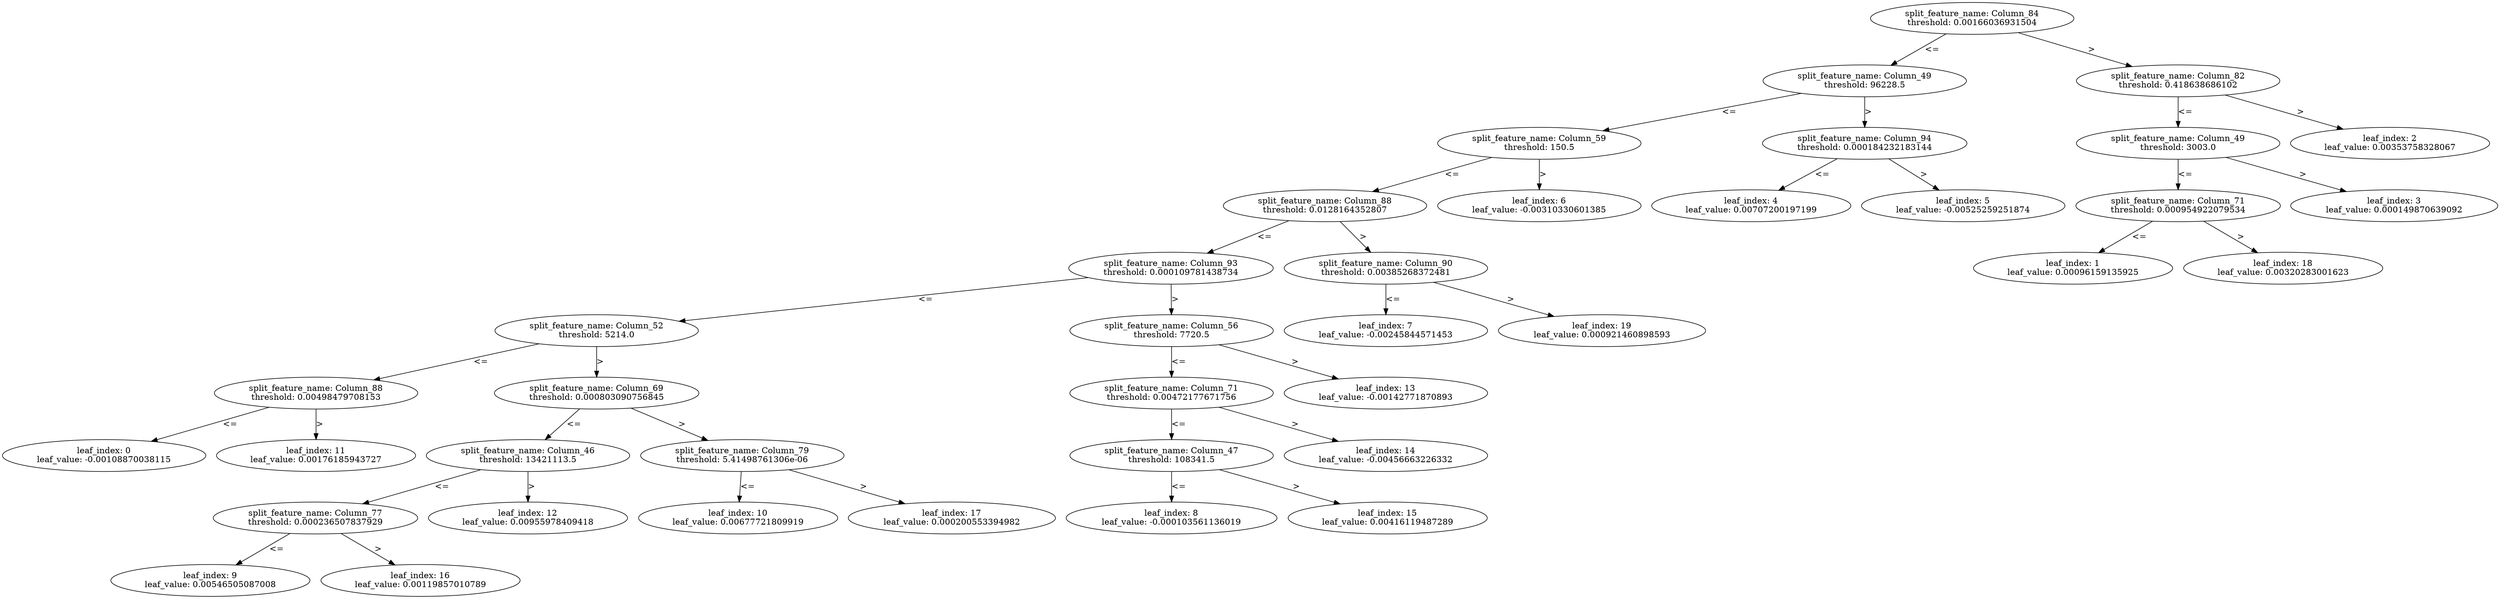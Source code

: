 digraph Tree92 {
	split0 [label="split_feature_name: Column_84\nthreshold: 0.00166036931504"]
	split3 [label="split_feature_name: Column_49\nthreshold: 96228.5"]
	split5 [label="split_feature_name: Column_59\nthreshold: 150.5"]
	split6 [label="split_feature_name: Column_88\nthreshold: 0.0128164352807"]
	split7 [label="split_feature_name: Column_93\nthreshold: 0.000109781438734"]
	split8 [label="split_feature_name: Column_52\nthreshold: 5214.0"]
	split10 [label="split_feature_name: Column_88\nthreshold: 0.00498479708153"]
	leaf0 [label="leaf_index: 0\nleaf_value: -0.00108870038115"]
	split10 -> leaf0 [label="<="]
	leaf11 [label="leaf_index: 11\nleaf_value: 0.00176185943727"]
	split10 -> leaf11 [label=">"]
	split8 -> split10 [label="<="]
	split9 [label="split_feature_name: Column_69\nthreshold: 0.000803090756845"]
	split11 [label="split_feature_name: Column_46\nthreshold: 13421113.5"]
	split15 [label="split_feature_name: Column_77\nthreshold: 0.000236507837929"]
	leaf9 [label="leaf_index: 9\nleaf_value: 0.00546505087008"]
	split15 -> leaf9 [label="<="]
	leaf16 [label="leaf_index: 16\nleaf_value: 0.00119857010789"]
	split15 -> leaf16 [label=">"]
	split11 -> split15 [label="<="]
	leaf12 [label="leaf_index: 12\nleaf_value: 0.00955978409418"]
	split11 -> leaf12 [label=">"]
	split9 -> split11 [label="<="]
	split16 [label="split_feature_name: Column_79\nthreshold: 5.41498761306e-06"]
	leaf10 [label="leaf_index: 10\nleaf_value: 0.00677721809919"]
	split16 -> leaf10 [label="<="]
	leaf17 [label="leaf_index: 17\nleaf_value: 0.000200553394982"]
	split16 -> leaf17 [label=">"]
	split9 -> split16 [label=">"]
	split8 -> split9 [label=">"]
	split7 -> split8 [label="<="]
	split12 [label="split_feature_name: Column_56\nthreshold: 7720.5"]
	split13 [label="split_feature_name: Column_71\nthreshold: 0.00472177671756"]
	split14 [label="split_feature_name: Column_47\nthreshold: 108341.5"]
	leaf8 [label="leaf_index: 8\nleaf_value: -0.000103561136019"]
	split14 -> leaf8 [label="<="]
	leaf15 [label="leaf_index: 15\nleaf_value: 0.00416119487289"]
	split14 -> leaf15 [label=">"]
	split13 -> split14 [label="<="]
	leaf14 [label="leaf_index: 14\nleaf_value: -0.00456663226332"]
	split13 -> leaf14 [label=">"]
	split12 -> split13 [label="<="]
	leaf13 [label="leaf_index: 13\nleaf_value: -0.00142771870893"]
	split12 -> leaf13 [label=">"]
	split7 -> split12 [label=">"]
	split6 -> split7 [label="<="]
	split18 [label="split_feature_name: Column_90\nthreshold: 0.00385268372481"]
	leaf7 [label="leaf_index: 7\nleaf_value: -0.00245844571453"]
	split18 -> leaf7 [label="<="]
	leaf19 [label="leaf_index: 19\nleaf_value: 0.000921460898593"]
	split18 -> leaf19 [label=">"]
	split6 -> split18 [label=">"]
	split5 -> split6 [label="<="]
	leaf6 [label="leaf_index: 6\nleaf_value: -0.00310330601385"]
	split5 -> leaf6 [label=">"]
	split3 -> split5 [label="<="]
	split4 [label="split_feature_name: Column_94\nthreshold: 0.000184232183144"]
	leaf4 [label="leaf_index: 4\nleaf_value: 0.00707200197199"]
	split4 -> leaf4 [label="<="]
	leaf5 [label="leaf_index: 5\nleaf_value: -0.00525259251874"]
	split4 -> leaf5 [label=">"]
	split3 -> split4 [label=">"]
	split0 -> split3 [label="<="]
	split1 [label="split_feature_name: Column_82\nthreshold: 0.418638686102"]
	split2 [label="split_feature_name: Column_49\nthreshold: 3003.0"]
	split17 [label="split_feature_name: Column_71\nthreshold: 0.000954922079534"]
	leaf1 [label="leaf_index: 1\nleaf_value: 0.00096159135925"]
	split17 -> leaf1 [label="<="]
	leaf18 [label="leaf_index: 18\nleaf_value: 0.00320283001623"]
	split17 -> leaf18 [label=">"]
	split2 -> split17 [label="<="]
	leaf3 [label="leaf_index: 3\nleaf_value: 0.000149870639092"]
	split2 -> leaf3 [label=">"]
	split1 -> split2 [label="<="]
	leaf2 [label="leaf_index: 2\nleaf_value: 0.00353758328067"]
	split1 -> leaf2 [label=">"]
	split0 -> split1 [label=">"]
}
